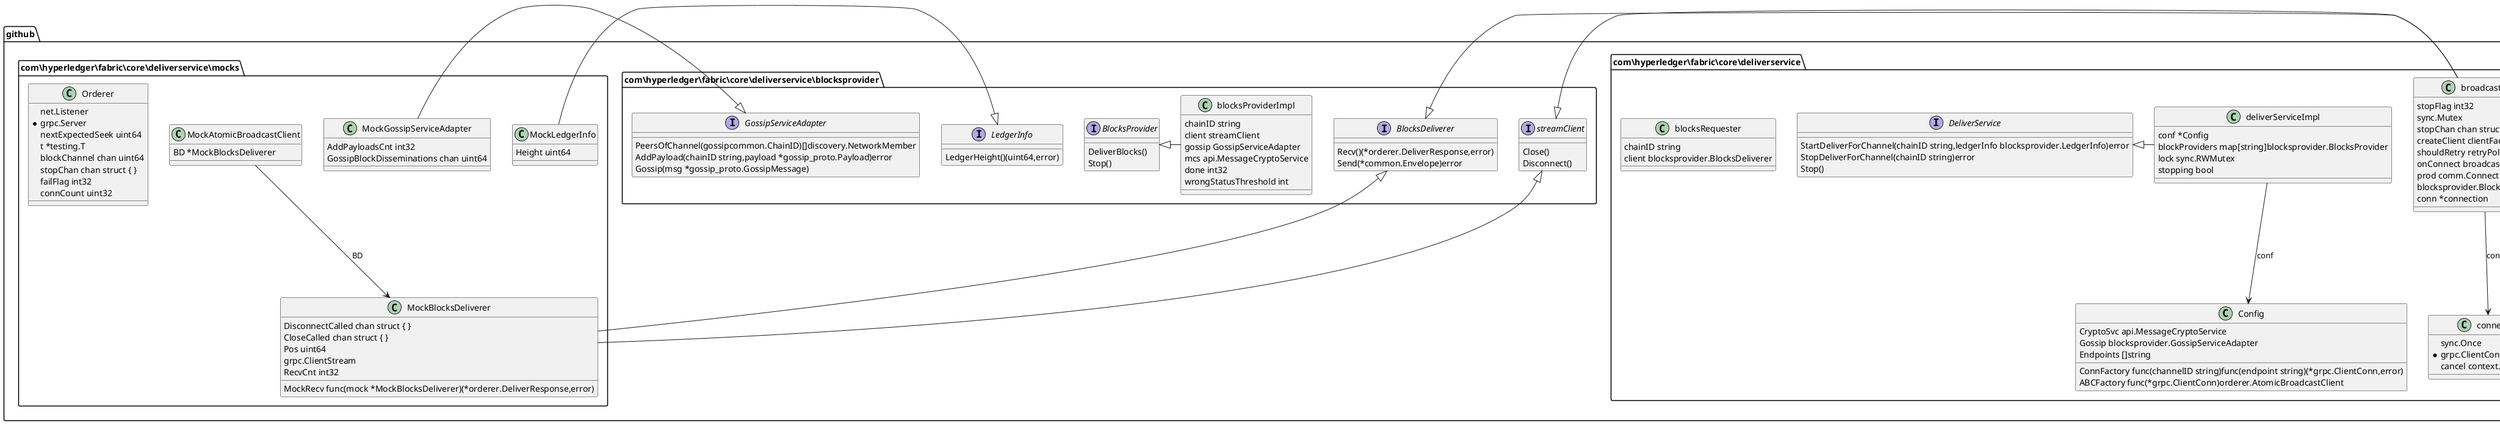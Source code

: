 @startuml
namespace github.com\\hyperledger\\fabric\\core\\deliverservice\\blocksprovider {
 class blocksProviderImpl {
  chainID string
  client streamClient
  gossip GossipServiceAdapter
  mcs api.MessageCryptoService
  done int32
  wrongStatusThreshold int
}
}
namespace github.com\\hyperledger\\fabric\\core\\deliverservice {
 class broadcastClient {
  stopFlag int32
  sync.Mutex
  stopChan chan struct { }
  createClient clientFactory
  shouldRetry retryPolicy
  onConnect broadcastSetup
  prod comm.ConnectionProducer
  blocksprovider.BlocksDeliverer
  conn *connection
}
}
namespace github.com\\hyperledger\\fabric\\core\\deliverservice {
 class connection {
  sync.Once
  *grpc.ClientConn
  cancel context.CancelFunc
}
}
namespace github.com\\hyperledger\\fabric\\core\\deliverservice {
 class deliverServiceImpl {
  conf *Config
  blockProviders map[string]blocksprovider.BlocksProvider
  lock sync.RWMutex
  stopping bool
}
}
namespace github.com\\hyperledger\\fabric\\core\\deliverservice {
 class Config {
  ConnFactory func(channelID string)func(endpoint string)(*grpc.ClientConn,error)
  ABCFactory func(*grpc.ClientConn)orderer.AtomicBroadcastClient
  CryptoSvc api.MessageCryptoService
  Gossip blocksprovider.GossipServiceAdapter
  Endpoints []string
}
}
namespace github.com\\hyperledger\\fabric\\core\\deliverservice\\mocks {
 class MockGossipServiceAdapter {
  AddPayloadsCnt int32
  GossipBlockDisseminations chan uint64
}
}
namespace github.com\\hyperledger\\fabric\\core\\deliverservice\\mocks {
 class MockAtomicBroadcastClient {
  BD *MockBlocksDeliverer
}
}
namespace github.com\\hyperledger\\fabric\\core\\deliverservice\\mocks {
 class MockBlocksDeliverer {
  DisconnectCalled chan struct { }
  CloseCalled chan struct { }
  Pos uint64
  grpc.ClientStream
  RecvCnt int32
  MockRecv func(mock *MockBlocksDeliverer)(*orderer.DeliverResponse,error)
}
}
namespace github.com\\hyperledger\\fabric\\core\\deliverservice\\mocks {
 class MockLedgerInfo {
  Height uint64
}
}
namespace github.com\\hyperledger\\fabric\\core\\deliverservice\\mocks {
 class Orderer {
  net.Listener
  *grpc.Server
  nextExpectedSeek uint64
  t *testing.T
  blockChannel chan uint64
  stopChan chan struct { }
  failFlag int32
  connCount uint32
}
}
namespace github.com\\hyperledger\\fabric\\core\\deliverservice {
 class blocksRequester {
  chainID string
  client blocksprovider.BlocksDeliverer
}
}
namespace github.com\\hyperledger\\fabric\\core\\deliverservice\\blocksprovider {
 interface LedgerInfo  {
  LedgerHeight()(uint64,error)
}
}
namespace github.com\\hyperledger\\fabric\\core\\deliverservice\\blocksprovider {
 interface GossipServiceAdapter  {
  PeersOfChannel(gossipcommon.ChainID)[]discovery.NetworkMember
  AddPayload(chainID string,payload *gossip_proto.Payload)error
  Gossip(msg *gossip_proto.GossipMessage)
}
}
namespace github.com\\hyperledger\\fabric\\core\\deliverservice\\blocksprovider {
 interface BlocksProvider  {
  DeliverBlocks()
  Stop()
}
}
namespace github.com\\hyperledger\\fabric\\core\\deliverservice\\blocksprovider {
 interface BlocksDeliverer  {
  Recv()(*orderer.DeliverResponse,error)
  Send(*common.Envelope)error
}
}
namespace github.com\\hyperledger\\fabric\\core\\deliverservice\\blocksprovider {
 interface streamClient  {
  Close()
  Disconnect()
}
}
namespace github.com\\hyperledger\\fabric\\core\\deliverservice {
 interface DeliverService  {
  StartDeliverForChannel(chainID string,ledgerInfo blocksprovider.LedgerInfo)error
  StopDeliverForChannel(chainID string)error
  Stop()
}
}
github.com\\hyperledger\\fabric\\core\\deliverservice.broadcastClient ---> github.com\\hyperledger\\fabric\\core\\deliverservice.connection : conn
github.com\\hyperledger\\fabric\\core\\deliverservice.deliverServiceImpl ---> github.com\\hyperledger\\fabric\\core\\deliverservice.Config : conf
github.com\\hyperledger\\fabric\\core\\deliverservice\\mocks.MockAtomicBroadcastClient ---> github.com\\hyperledger\\fabric\\core\\deliverservice\\mocks.MockBlocksDeliverer : BD
github.com\\hyperledger\\fabric\\core\\deliverservice\\blocksprovider.LedgerInfo <|- github.com\\hyperledger\\fabric\\core\\deliverservice\\mocks.MockLedgerInfo
github.com\\hyperledger\\fabric\\core\\deliverservice\\blocksprovider.GossipServiceAdapter <|- github.com\\hyperledger\\fabric\\core\\deliverservice\\mocks.MockGossipServiceAdapter
github.com\\hyperledger\\fabric\\core\\deliverservice\\blocksprovider.BlocksProvider <|- github.com\\hyperledger\\fabric\\core\\deliverservice\\blocksprovider.blocksProviderImpl
github.com\\hyperledger\\fabric\\core\\deliverservice\\blocksprovider.BlocksDeliverer <|- github.com\\hyperledger\\fabric\\core\\deliverservice.broadcastClient
github.com\\hyperledger\\fabric\\core\\deliverservice\\blocksprovider.BlocksDeliverer <|- github.com\\hyperledger\\fabric\\core\\deliverservice\\mocks.MockBlocksDeliverer
github.com\\hyperledger\\fabric\\core\\deliverservice\\blocksprovider.streamClient <|- github.com\\hyperledger\\fabric\\core\\deliverservice.broadcastClient
github.com\\hyperledger\\fabric\\core\\deliverservice\\blocksprovider.streamClient <|- github.com\\hyperledger\\fabric\\core\\deliverservice\\mocks.MockBlocksDeliverer
github.com\\hyperledger\\fabric\\core\\deliverservice.DeliverService <|- github.com\\hyperledger\\fabric\\core\\deliverservice.deliverServiceImpl
@enduml